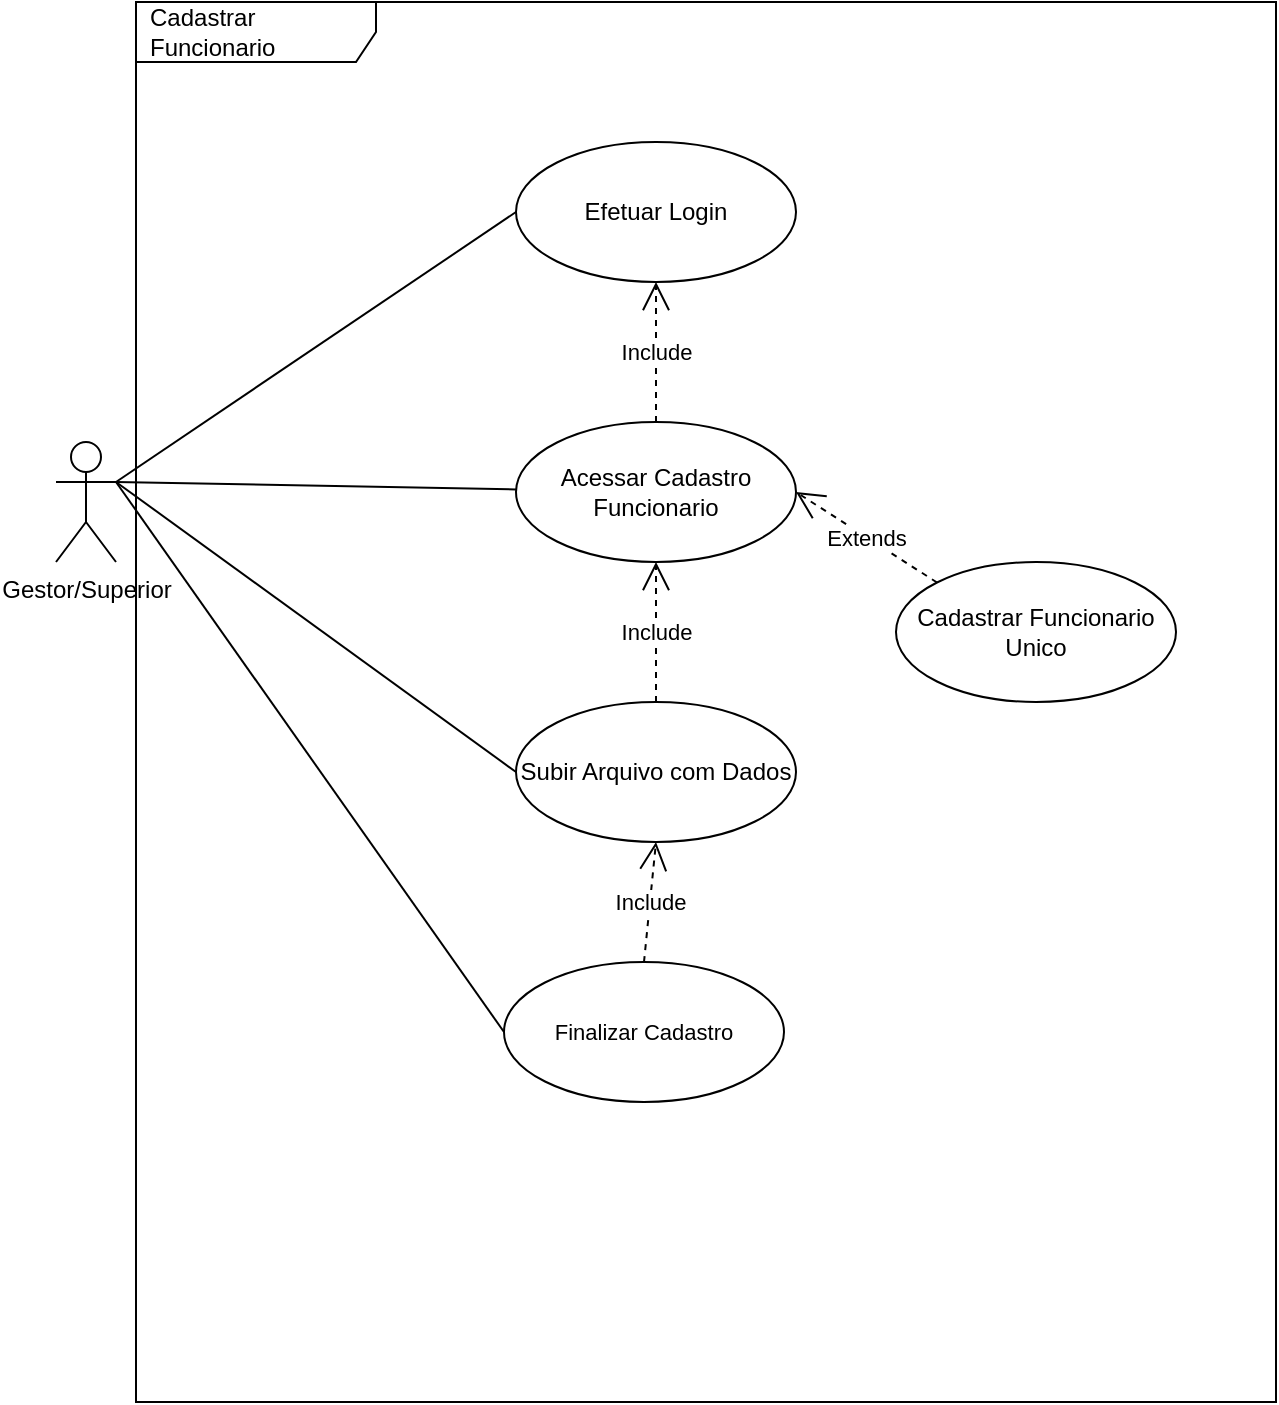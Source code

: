 <mxfile version="20.0.1" type="github">
  <diagram id="Ifi-5HRQulp74MqSd9n1" name="Page-1">
    <mxGraphModel dx="744" dy="422" grid="1" gridSize="10" guides="1" tooltips="1" connect="1" arrows="1" fold="1" page="1" pageScale="1" pageWidth="827" pageHeight="1169" math="0" shadow="0">
      <root>
        <mxCell id="0" />
        <mxCell id="1" parent="0" />
        <mxCell id="vZ5wlWJN89qvG2dwtyq1-1" value="Cadastrar Funcionario" style="shape=umlFrame;whiteSpace=wrap;html=1;width=120;height=30;boundedLbl=1;verticalAlign=middle;align=left;spacingLeft=5;" parent="1" vertex="1">
          <mxGeometry x="160" y="80" width="570" height="700" as="geometry" />
        </mxCell>
        <mxCell id="vZ5wlWJN89qvG2dwtyq1-10" style="edgeStyle=none;shape=connector;rounded=0;orthogonalLoop=1;jettySize=auto;html=1;exitX=1;exitY=0.333;exitDx=0;exitDy=0;exitPerimeter=0;labelBackgroundColor=default;fontFamily=Helvetica;fontSize=11;fontColor=default;endArrow=none;strokeColor=default;" parent="1" source="vZ5wlWJN89qvG2dwtyq1-2" target="vZ5wlWJN89qvG2dwtyq1-6" edge="1">
          <mxGeometry relative="1" as="geometry" />
        </mxCell>
        <mxCell id="vZ5wlWJN89qvG2dwtyq1-11" style="edgeStyle=none;shape=connector;rounded=0;orthogonalLoop=1;jettySize=auto;html=1;exitX=1;exitY=0.333;exitDx=0;exitDy=0;exitPerimeter=0;entryX=0;entryY=0.5;entryDx=0;entryDy=0;labelBackgroundColor=default;fontFamily=Helvetica;fontSize=11;fontColor=default;endArrow=none;strokeColor=default;" parent="1" source="vZ5wlWJN89qvG2dwtyq1-2" target="vZ5wlWJN89qvG2dwtyq1-8" edge="1">
          <mxGeometry relative="1" as="geometry" />
        </mxCell>
        <mxCell id="vZ5wlWJN89qvG2dwtyq1-14" style="edgeStyle=none;shape=connector;rounded=0;orthogonalLoop=1;jettySize=auto;html=1;exitX=1;exitY=0.333;exitDx=0;exitDy=0;exitPerimeter=0;entryX=0;entryY=0.5;entryDx=0;entryDy=0;labelBackgroundColor=default;fontFamily=Helvetica;fontSize=11;fontColor=default;endArrow=none;strokeColor=default;" parent="1" source="vZ5wlWJN89qvG2dwtyq1-2" target="vZ5wlWJN89qvG2dwtyq1-13" edge="1">
          <mxGeometry relative="1" as="geometry" />
        </mxCell>
        <mxCell id="vZ5wlWJN89qvG2dwtyq1-2" value="Gestor/Superior" style="shape=umlActor;verticalLabelPosition=bottom;verticalAlign=top;html=1;outlineConnect=0;" parent="1" vertex="1">
          <mxGeometry x="120" y="300" width="30" height="60" as="geometry" />
        </mxCell>
        <mxCell id="vZ5wlWJN89qvG2dwtyq1-3" value="Efetuar Login&lt;br&gt;" style="ellipse;whiteSpace=wrap;html=1;" parent="1" vertex="1">
          <mxGeometry x="350" y="150" width="140" height="70" as="geometry" />
        </mxCell>
        <mxCell id="vZ5wlWJN89qvG2dwtyq1-5" value="" style="endArrow=none;html=1;rounded=0;exitX=1;exitY=0.333;exitDx=0;exitDy=0;exitPerimeter=0;entryX=0;entryY=0.5;entryDx=0;entryDy=0;" parent="1" source="vZ5wlWJN89qvG2dwtyq1-2" target="vZ5wlWJN89qvG2dwtyq1-3" edge="1">
          <mxGeometry width="50" height="50" relative="1" as="geometry">
            <mxPoint x="390" y="420" as="sourcePoint" />
            <mxPoint x="440" y="370" as="targetPoint" />
          </mxGeometry>
        </mxCell>
        <mxCell id="vZ5wlWJN89qvG2dwtyq1-6" value="Acessar Cadastro Funcionario" style="ellipse;whiteSpace=wrap;html=1;" parent="1" vertex="1">
          <mxGeometry x="350" y="290" width="140" height="70" as="geometry" />
        </mxCell>
        <mxCell id="vZ5wlWJN89qvG2dwtyq1-8" value="Subir Arquivo com Dados" style="ellipse;whiteSpace=wrap;html=1;" parent="1" vertex="1">
          <mxGeometry x="350" y="430" width="140" height="70" as="geometry" />
        </mxCell>
        <mxCell id="vZ5wlWJN89qvG2dwtyq1-13" value="Finalizar Cadastro" style="ellipse;whiteSpace=wrap;html=1;fontFamily=Helvetica;fontSize=11;fontColor=default;" parent="1" vertex="1">
          <mxGeometry x="344" y="560" width="140" height="70" as="geometry" />
        </mxCell>
        <mxCell id="0lTqd7HXd4Os6Or3QwYh-1" value="Include" style="endArrow=open;endSize=12;dashed=1;html=1;rounded=0;entryX=0.5;entryY=1;entryDx=0;entryDy=0;" edge="1" parent="1" source="vZ5wlWJN89qvG2dwtyq1-6" target="vZ5wlWJN89qvG2dwtyq1-3">
          <mxGeometry width="160" relative="1" as="geometry">
            <mxPoint x="500" y="440" as="sourcePoint" />
            <mxPoint x="660" y="440" as="targetPoint" />
            <Array as="points" />
          </mxGeometry>
        </mxCell>
        <mxCell id="0lTqd7HXd4Os6Or3QwYh-2" value="Include" style="endArrow=open;endSize=12;dashed=1;html=1;rounded=0;entryX=0.5;entryY=1;entryDx=0;entryDy=0;" edge="1" parent="1" source="vZ5wlWJN89qvG2dwtyq1-8" target="vZ5wlWJN89qvG2dwtyq1-6">
          <mxGeometry width="160" relative="1" as="geometry">
            <mxPoint x="430" y="300" as="sourcePoint" />
            <mxPoint x="420" y="370" as="targetPoint" />
            <Array as="points">
              <mxPoint x="420" y="370" />
            </Array>
          </mxGeometry>
        </mxCell>
        <mxCell id="0lTqd7HXd4Os6Or3QwYh-4" value="Cadastrar Funcionario Unico" style="ellipse;whiteSpace=wrap;html=1;" vertex="1" parent="1">
          <mxGeometry x="540" y="360" width="140" height="70" as="geometry" />
        </mxCell>
        <mxCell id="0lTqd7HXd4Os6Or3QwYh-6" value="Extends" style="endArrow=open;endSize=12;dashed=1;html=1;rounded=0;entryX=1;entryY=0.5;entryDx=0;entryDy=0;exitX=0;exitY=0;exitDx=0;exitDy=0;" edge="1" parent="1" source="0lTqd7HXd4Os6Or3QwYh-4" target="vZ5wlWJN89qvG2dwtyq1-6">
          <mxGeometry width="160" relative="1" as="geometry">
            <mxPoint x="540" y="320" as="sourcePoint" />
            <mxPoint x="540" y="250" as="targetPoint" />
            <Array as="points" />
          </mxGeometry>
        </mxCell>
        <mxCell id="0lTqd7HXd4Os6Or3QwYh-7" value="Include" style="endArrow=open;endSize=12;dashed=1;html=1;rounded=0;exitX=0.5;exitY=0;exitDx=0;exitDy=0;" edge="1" parent="1" source="vZ5wlWJN89qvG2dwtyq1-13">
          <mxGeometry width="160" relative="1" as="geometry">
            <mxPoint x="430" y="300" as="sourcePoint" />
            <mxPoint x="420" y="500" as="targetPoint" />
            <Array as="points" />
          </mxGeometry>
        </mxCell>
      </root>
    </mxGraphModel>
  </diagram>
</mxfile>
